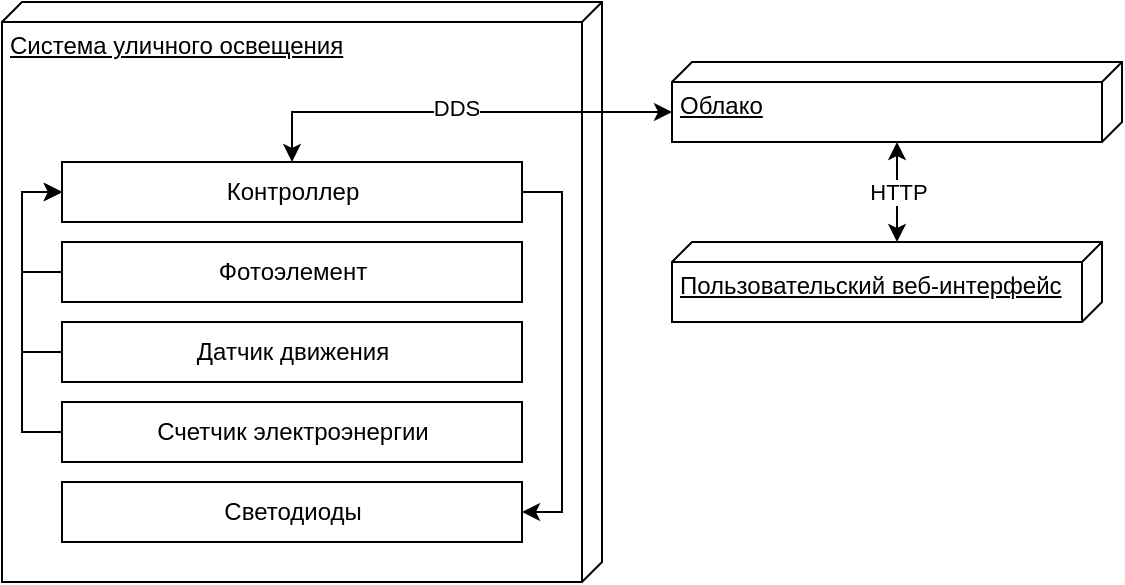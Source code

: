 <mxfile version="15.3.4" type="device"><diagram id="iDKI0Qssc1l2LNqHxgor" name="Page-1"><mxGraphModel dx="609" dy="338" grid="1" gridSize="10" guides="1" tooltips="1" connect="1" arrows="1" fold="1" page="1" pageScale="1" pageWidth="827" pageHeight="1169" math="0" shadow="0"><root><mxCell id="0"/><mxCell id="1" parent="0"/><mxCell id="onsiG3jsxA-xVsQlh5UK-1" value="Система уличного освещения" style="verticalAlign=top;align=left;spacingTop=8;spacingLeft=2;spacingRight=12;shape=cube;size=10;direction=south;fontStyle=4;html=1;" parent="1" vertex="1"><mxGeometry x="30" width="300" height="290" as="geometry"/></mxCell><mxCell id="onsiG3jsxA-xVsQlh5UK-20" style="edgeStyle=orthogonalEdgeStyle;rounded=0;orthogonalLoop=1;jettySize=auto;html=1;exitX=1;exitY=0.5;exitDx=0;exitDy=0;entryX=1;entryY=0.5;entryDx=0;entryDy=0;" parent="1" source="onsiG3jsxA-xVsQlh5UK-2" target="onsiG3jsxA-xVsQlh5UK-12" edge="1"><mxGeometry relative="1" as="geometry"/></mxCell><mxCell id="onsiG3jsxA-xVsQlh5UK-28" style="edgeStyle=orthogonalEdgeStyle;rounded=0;orthogonalLoop=1;jettySize=auto;html=1;entryX=0;entryY=0;entryDx=25;entryDy=225;entryPerimeter=0;startArrow=classic;startFill=1;" parent="1" source="onsiG3jsxA-xVsQlh5UK-2" target="onsiG3jsxA-xVsQlh5UK-25" edge="1"><mxGeometry relative="1" as="geometry"><Array as="points"><mxPoint x="175" y="55"/></Array></mxGeometry></mxCell><mxCell id="gclUg_XhXpFIhBhdmkw4-2" value="DDS" style="edgeLabel;html=1;align=center;verticalAlign=middle;resizable=0;points=[];" vertex="1" connectable="0" parent="onsiG3jsxA-xVsQlh5UK-28"><mxGeometry x="-0.003" y="2" relative="1" as="geometry"><mxPoint as="offset"/></mxGeometry></mxCell><mxCell id="onsiG3jsxA-xVsQlh5UK-2" value="Контроллер" style="html=1;" parent="1" vertex="1"><mxGeometry x="60" y="80" width="230" height="30" as="geometry"/></mxCell><mxCell id="onsiG3jsxA-xVsQlh5UK-23" style="edgeStyle=orthogonalEdgeStyle;rounded=0;orthogonalLoop=1;jettySize=auto;html=1;entryX=0;entryY=0.5;entryDx=0;entryDy=0;" parent="1" source="onsiG3jsxA-xVsQlh5UK-5" target="onsiG3jsxA-xVsQlh5UK-2" edge="1"><mxGeometry relative="1" as="geometry"><Array as="points"><mxPoint x="40" y="135"/><mxPoint x="40" y="95"/></Array></mxGeometry></mxCell><mxCell id="onsiG3jsxA-xVsQlh5UK-5" value="Фотоэлемент" style="html=1;" parent="1" vertex="1"><mxGeometry x="60" y="120" width="230" height="30" as="geometry"/></mxCell><mxCell id="onsiG3jsxA-xVsQlh5UK-21" style="edgeStyle=orthogonalEdgeStyle;rounded=0;orthogonalLoop=1;jettySize=auto;html=1;entryX=0;entryY=0.5;entryDx=0;entryDy=0;" parent="1" source="onsiG3jsxA-xVsQlh5UK-11" target="onsiG3jsxA-xVsQlh5UK-2" edge="1"><mxGeometry relative="1" as="geometry"><Array as="points"><mxPoint x="40" y="215"/><mxPoint x="40" y="95"/></Array></mxGeometry></mxCell><mxCell id="onsiG3jsxA-xVsQlh5UK-11" value="Счетчик электроэнергии" style="html=1;" parent="1" vertex="1"><mxGeometry x="60" y="200" width="230" height="30" as="geometry"/></mxCell><mxCell id="onsiG3jsxA-xVsQlh5UK-12" value="Светодиоды" style="html=1;" parent="1" vertex="1"><mxGeometry x="60" y="240" width="230" height="30" as="geometry"/></mxCell><mxCell id="onsiG3jsxA-xVsQlh5UK-22" style="edgeStyle=orthogonalEdgeStyle;rounded=0;orthogonalLoop=1;jettySize=auto;html=1;entryX=0;entryY=0.5;entryDx=0;entryDy=0;" parent="1" source="onsiG3jsxA-xVsQlh5UK-14" target="onsiG3jsxA-xVsQlh5UK-2" edge="1"><mxGeometry relative="1" as="geometry"><Array as="points"><mxPoint x="40" y="175"/><mxPoint x="40" y="95"/></Array></mxGeometry></mxCell><mxCell id="onsiG3jsxA-xVsQlh5UK-14" value="Датчик движения" style="html=1;" parent="1" vertex="1"><mxGeometry x="60" y="160" width="230" height="30" as="geometry"/></mxCell><mxCell id="onsiG3jsxA-xVsQlh5UK-30" style="edgeStyle=orthogonalEdgeStyle;rounded=0;orthogonalLoop=1;jettySize=auto;html=1;entryX=0;entryY=0;entryDx=0;entryDy=102.5;entryPerimeter=0;startArrow=classic;startFill=1;" parent="1" source="onsiG3jsxA-xVsQlh5UK-25" target="onsiG3jsxA-xVsQlh5UK-29" edge="1"><mxGeometry relative="1" as="geometry"><Array as="points"><mxPoint x="478" y="90"/><mxPoint x="478" y="90"/></Array></mxGeometry></mxCell><mxCell id="gclUg_XhXpFIhBhdmkw4-1" value="HTTP" style="edgeLabel;html=1;align=center;verticalAlign=middle;resizable=0;points=[];" vertex="1" connectable="0" parent="onsiG3jsxA-xVsQlh5UK-30"><mxGeometry x="0.284" relative="1" as="geometry"><mxPoint y="-7" as="offset"/></mxGeometry></mxCell><mxCell id="onsiG3jsxA-xVsQlh5UK-25" value="Облако" style="verticalAlign=top;align=left;spacingTop=8;spacingLeft=2;spacingRight=12;shape=cube;size=10;direction=south;fontStyle=4;html=1;" parent="1" vertex="1"><mxGeometry x="365" y="30" width="225" height="40" as="geometry"/></mxCell><mxCell id="onsiG3jsxA-xVsQlh5UK-29" value="Пользовательский веб-интерфейс" style="verticalAlign=top;align=left;spacingTop=8;spacingLeft=2;spacingRight=12;shape=cube;size=10;direction=south;fontStyle=4;html=1;" parent="1" vertex="1"><mxGeometry x="365" y="120" width="215" height="40" as="geometry"/></mxCell></root></mxGraphModel></diagram></mxfile>
